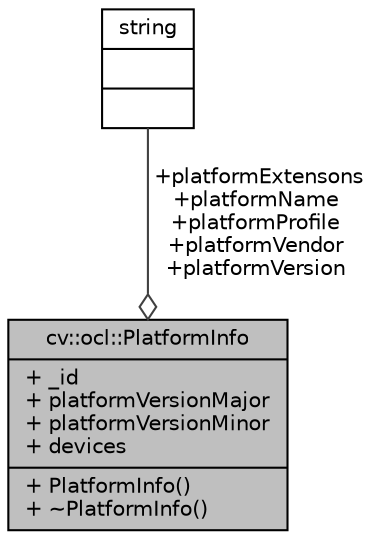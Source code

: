 digraph "cv::ocl::PlatformInfo"
{
 // LATEX_PDF_SIZE
  edge [fontname="Helvetica",fontsize="10",labelfontname="Helvetica",labelfontsize="10"];
  node [fontname="Helvetica",fontsize="10",shape=record];
  Node1 [label="{cv::ocl::PlatformInfo\n|+ _id\l+ platformVersionMajor\l+ platformVersionMinor\l+ devices\l|+ PlatformInfo()\l+ ~PlatformInfo()\l}",height=0.2,width=0.4,color="black", fillcolor="grey75", style="filled", fontcolor="black",tooltip=" "];
  Node2 -> Node1 [color="grey25",fontsize="10",style="solid",label=" +platformExtensons\n+platformName\n+platformProfile\n+platformVendor\n+platformVersion" ,arrowhead="odiamond",fontname="Helvetica"];
  Node2 [label="{string\n||}",height=0.2,width=0.4,color="black", fillcolor="white", style="filled",tooltip=" "];
}
